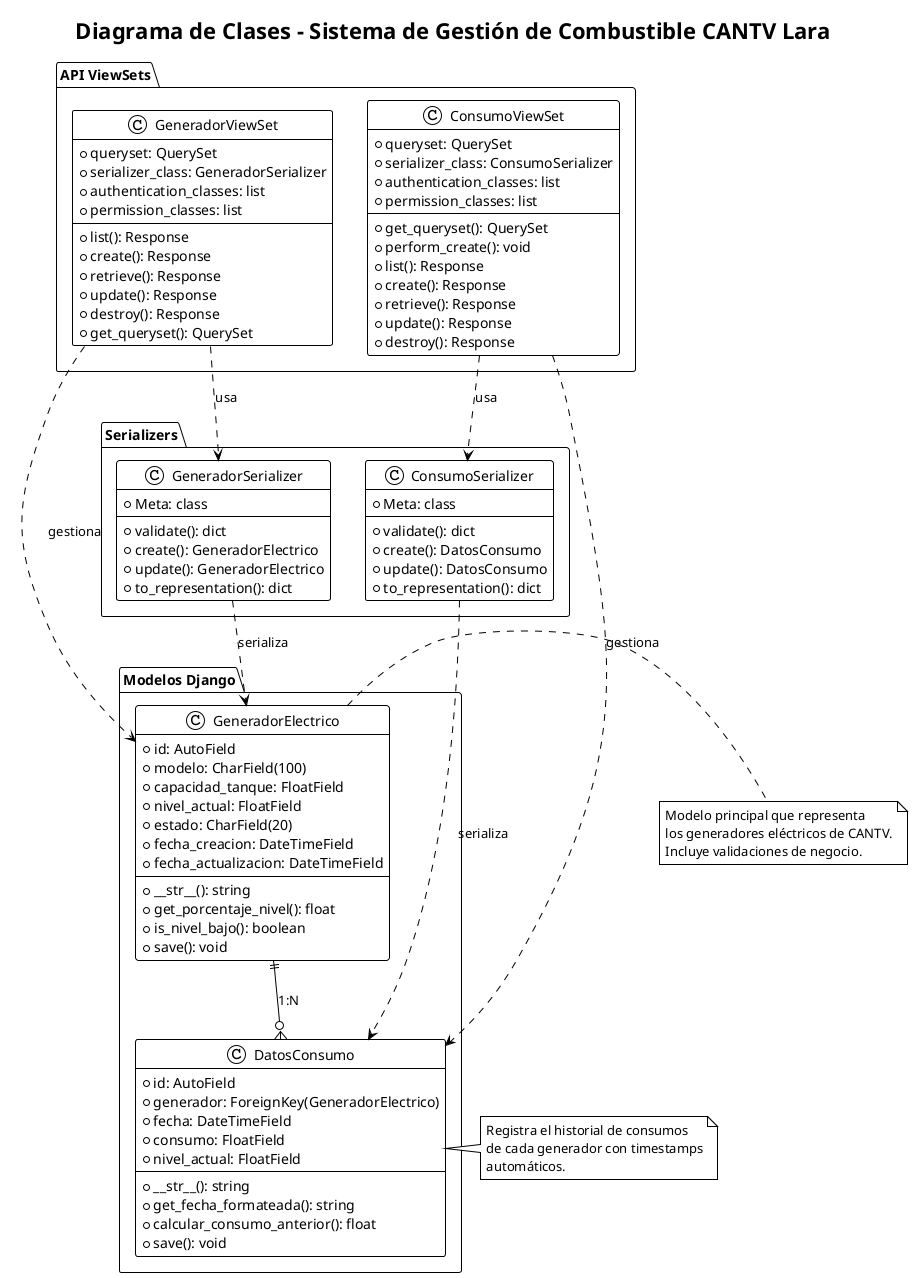 @startuml
!theme plain
title Diagrama de Clases - Sistema de Gestión de Combustible CANTV Lara

package "Modelos Django" {
    class GeneradorElectrico {
        +id: AutoField
        +modelo: CharField(100)
        +capacidad_tanque: FloatField
        +nivel_actual: FloatField
        +estado: CharField(20)
        +fecha_creacion: DateTimeField
        +fecha_actualizacion: DateTimeField
        --
        +__str__(): string
        +get_porcentaje_nivel(): float
        +is_nivel_bajo(): boolean
        +save(): void
    }

    class DatosConsumo {
        +id: AutoField
        +generador: ForeignKey(GeneradorElectrico)
        +fecha: DateTimeField
        +consumo: FloatField
        +nivel_actual: FloatField
        --
        +__str__(): string
        +get_fecha_formateada(): string
        +calcular_consumo_anterior(): float
        +save(): void
    }
}

package "API ViewSets" {
    class GeneradorViewSet {
        +queryset: QuerySet
        +serializer_class: GeneradorSerializer
        +authentication_classes: list
        +permission_classes: list
        --
        +list(): Response
        +create(): Response
        +retrieve(): Response
        +update(): Response
        +destroy(): Response
        +get_queryset(): QuerySet
    }

    class ConsumoViewSet {
        +queryset: QuerySet
        +serializer_class: ConsumoSerializer
        +authentication_classes: list
        +permission_classes: list
        --
        +get_queryset(): QuerySet
        +perform_create(): void
        +list(): Response
        +create(): Response
        +retrieve(): Response
        +update(): Response
        +destroy(): Response
    }
}

package "Serializers" {
    class GeneradorSerializer {
        +Meta: class
        --
        +validate(): dict
        +create(): GeneradorElectrico
        +update(): GeneradorElectrico
        +to_representation(): dict
    }

    class ConsumoSerializer {
        +Meta: class
        --
        +validate(): dict
        +create(): DatosConsumo
        +update(): DatosConsumo
        +to_representation(): dict
    }
}

' Relaciones
GeneradorElectrico ||--o{ DatosConsumo : "1:N"
GeneradorViewSet ..> GeneradorElectrico : "gestiona"
ConsumoViewSet ..> DatosConsumo : "gestiona"
GeneradorViewSet ..> GeneradorSerializer : "usa"
ConsumoViewSet ..> ConsumoSerializer : "usa"
GeneradorSerializer ..> GeneradorElectrico : "serializa"
ConsumoSerializer ..> DatosConsumo : "serializa"

note right of GeneradorElectrico
  Modelo principal que representa
  los generadores eléctricos de CANTV.
  Incluye validaciones de negocio.
end note

note right of DatosConsumo
  Registra el historial de consumos
  de cada generador con timestamps
  automáticos.
end note

@enduml